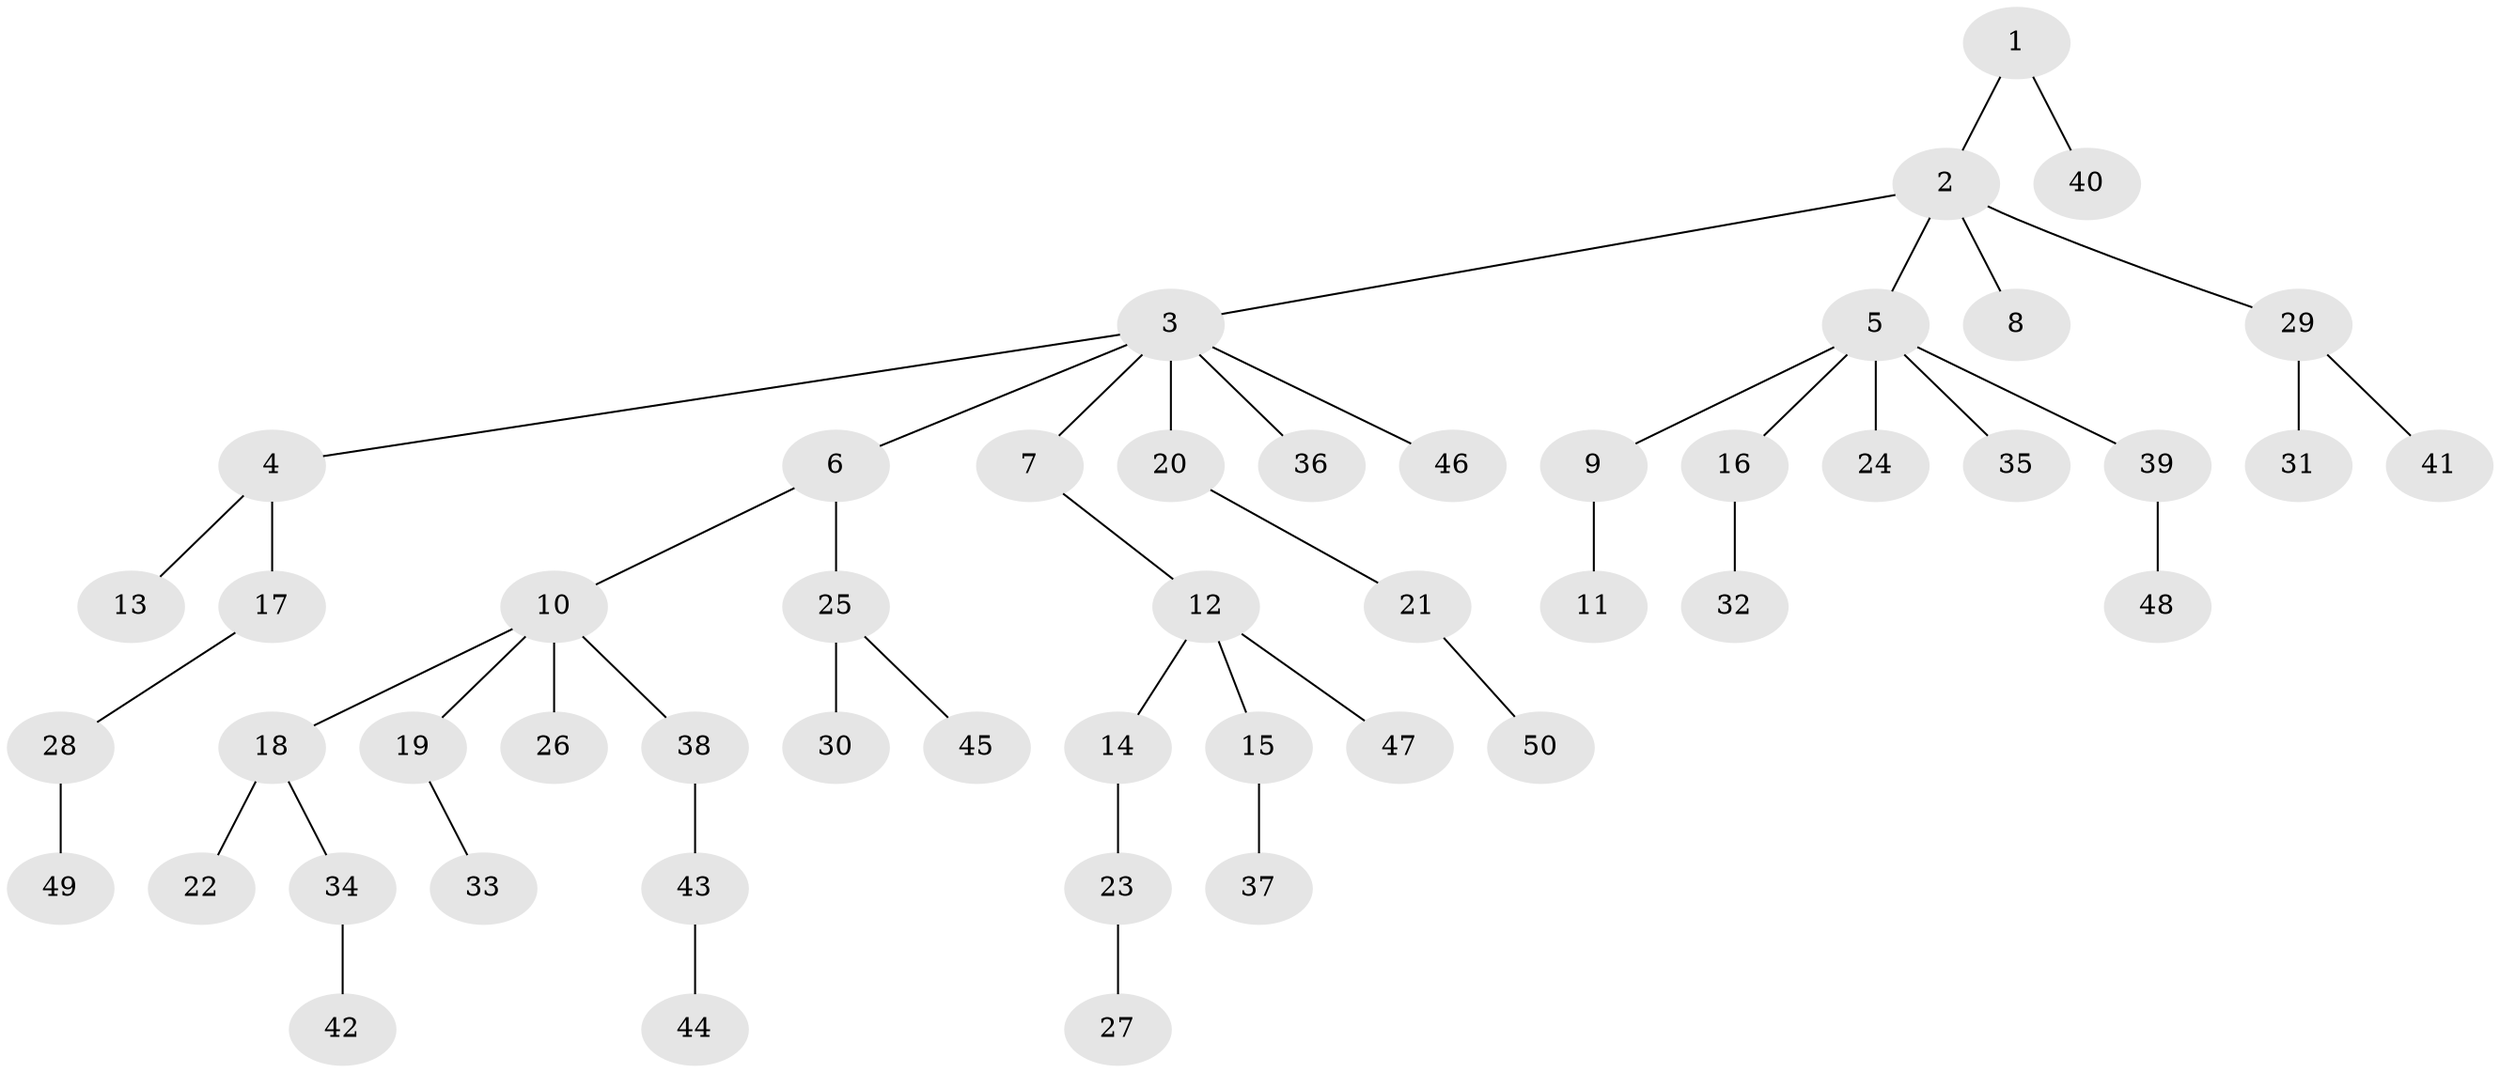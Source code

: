 // coarse degree distribution, {2: 0.2571428571428571, 5: 0.08571428571428572, 1: 0.5714285714285714, 4: 0.02857142857142857, 3: 0.02857142857142857, 8: 0.02857142857142857}
// Generated by graph-tools (version 1.1) at 2025/56/03/04/25 21:56:09]
// undirected, 50 vertices, 49 edges
graph export_dot {
graph [start="1"]
  node [color=gray90,style=filled];
  1;
  2;
  3;
  4;
  5;
  6;
  7;
  8;
  9;
  10;
  11;
  12;
  13;
  14;
  15;
  16;
  17;
  18;
  19;
  20;
  21;
  22;
  23;
  24;
  25;
  26;
  27;
  28;
  29;
  30;
  31;
  32;
  33;
  34;
  35;
  36;
  37;
  38;
  39;
  40;
  41;
  42;
  43;
  44;
  45;
  46;
  47;
  48;
  49;
  50;
  1 -- 2;
  1 -- 40;
  2 -- 3;
  2 -- 5;
  2 -- 8;
  2 -- 29;
  3 -- 4;
  3 -- 6;
  3 -- 7;
  3 -- 20;
  3 -- 36;
  3 -- 46;
  4 -- 13;
  4 -- 17;
  5 -- 9;
  5 -- 16;
  5 -- 24;
  5 -- 35;
  5 -- 39;
  6 -- 10;
  6 -- 25;
  7 -- 12;
  9 -- 11;
  10 -- 18;
  10 -- 19;
  10 -- 26;
  10 -- 38;
  12 -- 14;
  12 -- 15;
  12 -- 47;
  14 -- 23;
  15 -- 37;
  16 -- 32;
  17 -- 28;
  18 -- 22;
  18 -- 34;
  19 -- 33;
  20 -- 21;
  21 -- 50;
  23 -- 27;
  25 -- 30;
  25 -- 45;
  28 -- 49;
  29 -- 31;
  29 -- 41;
  34 -- 42;
  38 -- 43;
  39 -- 48;
  43 -- 44;
}
